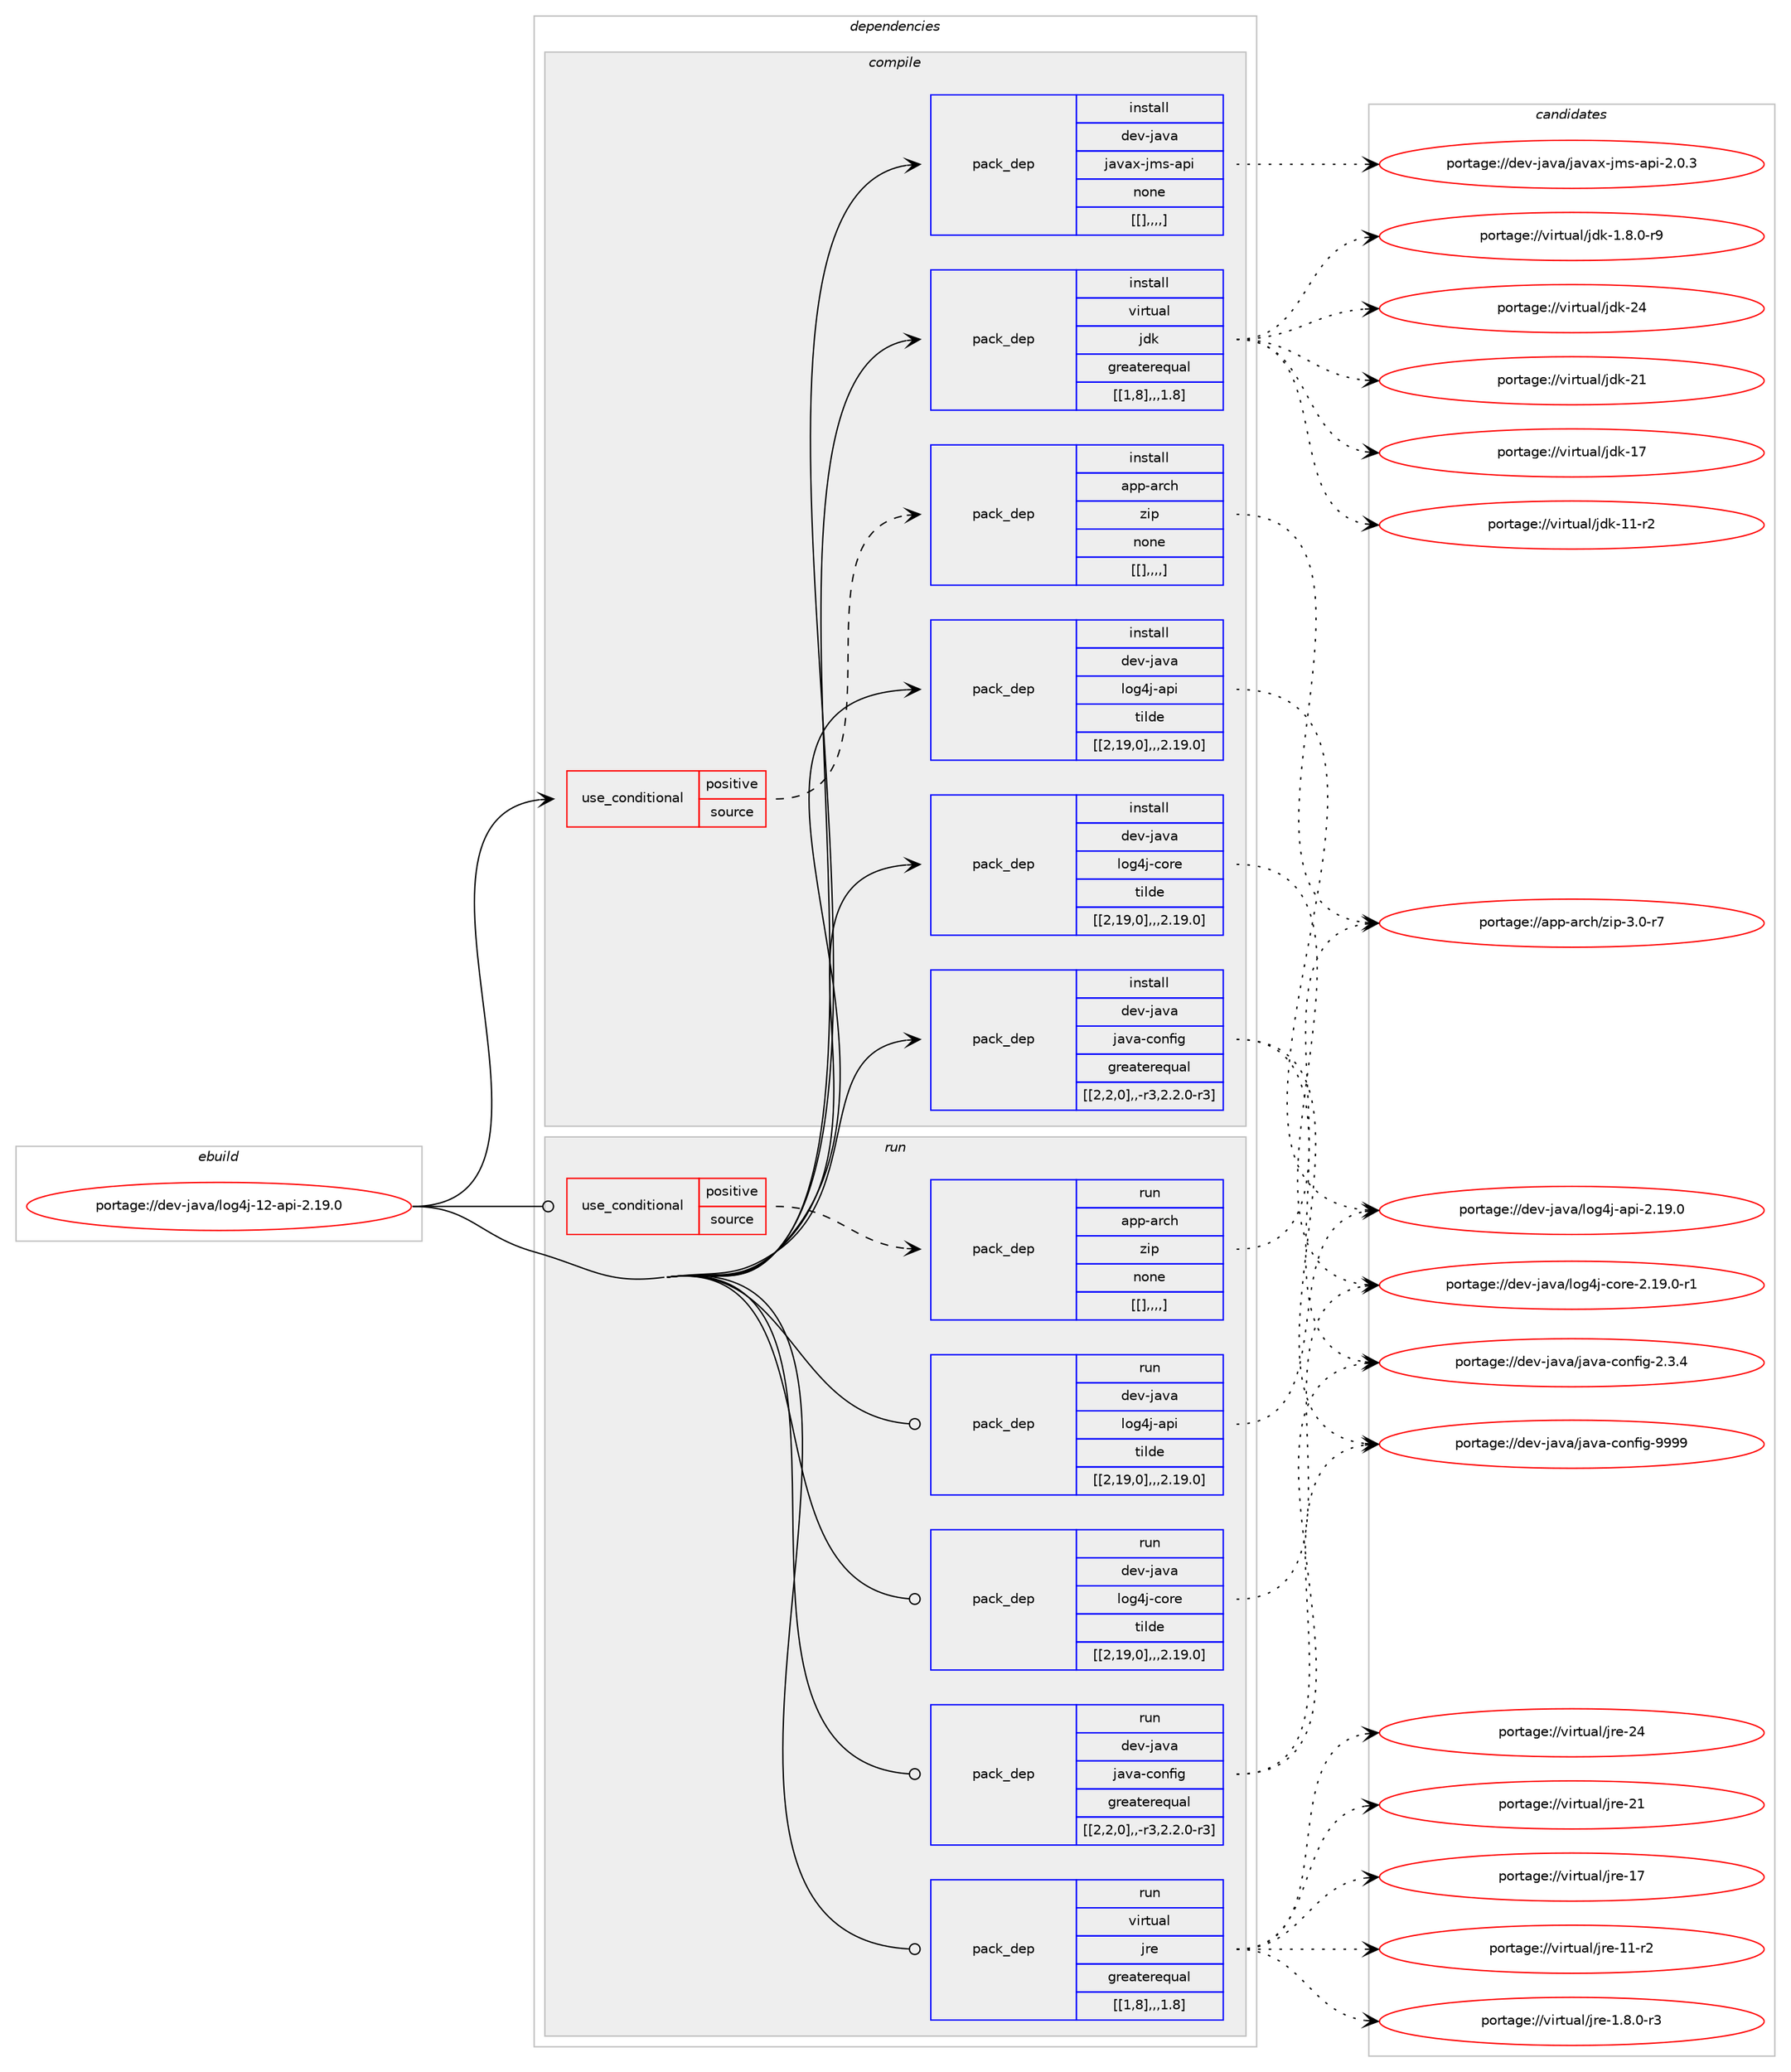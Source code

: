 digraph prolog {

# *************
# Graph options
# *************

newrank=true;
concentrate=true;
compound=true;
graph [rankdir=LR,fontname=Helvetica,fontsize=10,ranksep=1.5];#, ranksep=2.5, nodesep=0.2];
edge  [arrowhead=vee];
node  [fontname=Helvetica,fontsize=10];

# **********
# The ebuild
# **********

subgraph cluster_leftcol {
color=gray;
label=<<i>ebuild</i>>;
id [label="portage://dev-java/log4j-12-api-2.19.0", color=red, width=4, href="../dev-java/log4j-12-api-2.19.0.svg"];
}

# ****************
# The dependencies
# ****************

subgraph cluster_midcol {
color=gray;
label=<<i>dependencies</i>>;
subgraph cluster_compile {
fillcolor="#eeeeee";
style=filled;
label=<<i>compile</i>>;
subgraph cond22579 {
dependency96335 [label=<<TABLE BORDER="0" CELLBORDER="1" CELLSPACING="0" CELLPADDING="4"><TR><TD ROWSPAN="3" CELLPADDING="10">use_conditional</TD></TR><TR><TD>positive</TD></TR><TR><TD>source</TD></TR></TABLE>>, shape=none, color=red];
subgraph pack72704 {
dependency96336 [label=<<TABLE BORDER="0" CELLBORDER="1" CELLSPACING="0" CELLPADDING="4" WIDTH="220"><TR><TD ROWSPAN="6" CELLPADDING="30">pack_dep</TD></TR><TR><TD WIDTH="110">install</TD></TR><TR><TD>app-arch</TD></TR><TR><TD>zip</TD></TR><TR><TD>none</TD></TR><TR><TD>[[],,,,]</TD></TR></TABLE>>, shape=none, color=blue];
}
dependency96335:e -> dependency96336:w [weight=20,style="dashed",arrowhead="vee"];
}
id:e -> dependency96335:w [weight=20,style="solid",arrowhead="vee"];
subgraph pack72705 {
dependency96337 [label=<<TABLE BORDER="0" CELLBORDER="1" CELLSPACING="0" CELLPADDING="4" WIDTH="220"><TR><TD ROWSPAN="6" CELLPADDING="30">pack_dep</TD></TR><TR><TD WIDTH="110">install</TD></TR><TR><TD>dev-java</TD></TR><TR><TD>java-config</TD></TR><TR><TD>greaterequal</TD></TR><TR><TD>[[2,2,0],,-r3,2.2.0-r3]</TD></TR></TABLE>>, shape=none, color=blue];
}
id:e -> dependency96337:w [weight=20,style="solid",arrowhead="vee"];
subgraph pack72706 {
dependency96338 [label=<<TABLE BORDER="0" CELLBORDER="1" CELLSPACING="0" CELLPADDING="4" WIDTH="220"><TR><TD ROWSPAN="6" CELLPADDING="30">pack_dep</TD></TR><TR><TD WIDTH="110">install</TD></TR><TR><TD>dev-java</TD></TR><TR><TD>javax-jms-api</TD></TR><TR><TD>none</TD></TR><TR><TD>[[],,,,]</TD></TR></TABLE>>, shape=none, color=blue];
}
id:e -> dependency96338:w [weight=20,style="solid",arrowhead="vee"];
subgraph pack72707 {
dependency96339 [label=<<TABLE BORDER="0" CELLBORDER="1" CELLSPACING="0" CELLPADDING="4" WIDTH="220"><TR><TD ROWSPAN="6" CELLPADDING="30">pack_dep</TD></TR><TR><TD WIDTH="110">install</TD></TR><TR><TD>dev-java</TD></TR><TR><TD>log4j-api</TD></TR><TR><TD>tilde</TD></TR><TR><TD>[[2,19,0],,,2.19.0]</TD></TR></TABLE>>, shape=none, color=blue];
}
id:e -> dependency96339:w [weight=20,style="solid",arrowhead="vee"];
subgraph pack72708 {
dependency96340 [label=<<TABLE BORDER="0" CELLBORDER="1" CELLSPACING="0" CELLPADDING="4" WIDTH="220"><TR><TD ROWSPAN="6" CELLPADDING="30">pack_dep</TD></TR><TR><TD WIDTH="110">install</TD></TR><TR><TD>dev-java</TD></TR><TR><TD>log4j-core</TD></TR><TR><TD>tilde</TD></TR><TR><TD>[[2,19,0],,,2.19.0]</TD></TR></TABLE>>, shape=none, color=blue];
}
id:e -> dependency96340:w [weight=20,style="solid",arrowhead="vee"];
subgraph pack72709 {
dependency96341 [label=<<TABLE BORDER="0" CELLBORDER="1" CELLSPACING="0" CELLPADDING="4" WIDTH="220"><TR><TD ROWSPAN="6" CELLPADDING="30">pack_dep</TD></TR><TR><TD WIDTH="110">install</TD></TR><TR><TD>virtual</TD></TR><TR><TD>jdk</TD></TR><TR><TD>greaterequal</TD></TR><TR><TD>[[1,8],,,1.8]</TD></TR></TABLE>>, shape=none, color=blue];
}
id:e -> dependency96341:w [weight=20,style="solid",arrowhead="vee"];
}
subgraph cluster_compileandrun {
fillcolor="#eeeeee";
style=filled;
label=<<i>compile and run</i>>;
}
subgraph cluster_run {
fillcolor="#eeeeee";
style=filled;
label=<<i>run</i>>;
subgraph cond22580 {
dependency96342 [label=<<TABLE BORDER="0" CELLBORDER="1" CELLSPACING="0" CELLPADDING="4"><TR><TD ROWSPAN="3" CELLPADDING="10">use_conditional</TD></TR><TR><TD>positive</TD></TR><TR><TD>source</TD></TR></TABLE>>, shape=none, color=red];
subgraph pack72710 {
dependency96343 [label=<<TABLE BORDER="0" CELLBORDER="1" CELLSPACING="0" CELLPADDING="4" WIDTH="220"><TR><TD ROWSPAN="6" CELLPADDING="30">pack_dep</TD></TR><TR><TD WIDTH="110">run</TD></TR><TR><TD>app-arch</TD></TR><TR><TD>zip</TD></TR><TR><TD>none</TD></TR><TR><TD>[[],,,,]</TD></TR></TABLE>>, shape=none, color=blue];
}
dependency96342:e -> dependency96343:w [weight=20,style="dashed",arrowhead="vee"];
}
id:e -> dependency96342:w [weight=20,style="solid",arrowhead="odot"];
subgraph pack72711 {
dependency96344 [label=<<TABLE BORDER="0" CELLBORDER="1" CELLSPACING="0" CELLPADDING="4" WIDTH="220"><TR><TD ROWSPAN="6" CELLPADDING="30">pack_dep</TD></TR><TR><TD WIDTH="110">run</TD></TR><TR><TD>dev-java</TD></TR><TR><TD>java-config</TD></TR><TR><TD>greaterequal</TD></TR><TR><TD>[[2,2,0],,-r3,2.2.0-r3]</TD></TR></TABLE>>, shape=none, color=blue];
}
id:e -> dependency96344:w [weight=20,style="solid",arrowhead="odot"];
subgraph pack72712 {
dependency96345 [label=<<TABLE BORDER="0" CELLBORDER="1" CELLSPACING="0" CELLPADDING="4" WIDTH="220"><TR><TD ROWSPAN="6" CELLPADDING="30">pack_dep</TD></TR><TR><TD WIDTH="110">run</TD></TR><TR><TD>dev-java</TD></TR><TR><TD>log4j-api</TD></TR><TR><TD>tilde</TD></TR><TR><TD>[[2,19,0],,,2.19.0]</TD></TR></TABLE>>, shape=none, color=blue];
}
id:e -> dependency96345:w [weight=20,style="solid",arrowhead="odot"];
subgraph pack72713 {
dependency96346 [label=<<TABLE BORDER="0" CELLBORDER="1" CELLSPACING="0" CELLPADDING="4" WIDTH="220"><TR><TD ROWSPAN="6" CELLPADDING="30">pack_dep</TD></TR><TR><TD WIDTH="110">run</TD></TR><TR><TD>dev-java</TD></TR><TR><TD>log4j-core</TD></TR><TR><TD>tilde</TD></TR><TR><TD>[[2,19,0],,,2.19.0]</TD></TR></TABLE>>, shape=none, color=blue];
}
id:e -> dependency96346:w [weight=20,style="solid",arrowhead="odot"];
subgraph pack72714 {
dependency96347 [label=<<TABLE BORDER="0" CELLBORDER="1" CELLSPACING="0" CELLPADDING="4" WIDTH="220"><TR><TD ROWSPAN="6" CELLPADDING="30">pack_dep</TD></TR><TR><TD WIDTH="110">run</TD></TR><TR><TD>virtual</TD></TR><TR><TD>jre</TD></TR><TR><TD>greaterequal</TD></TR><TR><TD>[[1,8],,,1.8]</TD></TR></TABLE>>, shape=none, color=blue];
}
id:e -> dependency96347:w [weight=20,style="solid",arrowhead="odot"];
}
}

# **************
# The candidates
# **************

subgraph cluster_choices {
rank=same;
color=gray;
label=<<i>candidates</i>>;

subgraph choice72704 {
color=black;
nodesep=1;
choice9711211245971149910447122105112455146484511455 [label="portage://app-arch/zip-3.0-r7", color=red, width=4,href="../app-arch/zip-3.0-r7.svg"];
dependency96336:e -> choice9711211245971149910447122105112455146484511455:w [style=dotted,weight="100"];
}
subgraph choice72705 {
color=black;
nodesep=1;
choice10010111845106971189747106971189745991111101021051034557575757 [label="portage://dev-java/java-config-9999", color=red, width=4,href="../dev-java/java-config-9999.svg"];
choice1001011184510697118974710697118974599111110102105103455046514652 [label="portage://dev-java/java-config-2.3.4", color=red, width=4,href="../dev-java/java-config-2.3.4.svg"];
dependency96337:e -> choice10010111845106971189747106971189745991111101021051034557575757:w [style=dotted,weight="100"];
dependency96337:e -> choice1001011184510697118974710697118974599111110102105103455046514652:w [style=dotted,weight="100"];
}
subgraph choice72706 {
color=black;
nodesep=1;
choice100101118451069711897471069711897120451061091154597112105455046484651 [label="portage://dev-java/javax-jms-api-2.0.3", color=red, width=4,href="../dev-java/javax-jms-api-2.0.3.svg"];
dependency96338:e -> choice100101118451069711897471069711897120451061091154597112105455046484651:w [style=dotted,weight="100"];
}
subgraph choice72707 {
color=black;
nodesep=1;
choice1001011184510697118974710811110352106459711210545504649574648 [label="portage://dev-java/log4j-api-2.19.0", color=red, width=4,href="../dev-java/log4j-api-2.19.0.svg"];
dependency96339:e -> choice1001011184510697118974710811110352106459711210545504649574648:w [style=dotted,weight="100"];
}
subgraph choice72708 {
color=black;
nodesep=1;
choice10010111845106971189747108111103521064599111114101455046495746484511449 [label="portage://dev-java/log4j-core-2.19.0-r1", color=red, width=4,href="../dev-java/log4j-core-2.19.0-r1.svg"];
dependency96340:e -> choice10010111845106971189747108111103521064599111114101455046495746484511449:w [style=dotted,weight="100"];
}
subgraph choice72709 {
color=black;
nodesep=1;
choice1181051141161179710847106100107455052 [label="portage://virtual/jdk-24", color=red, width=4,href="../virtual/jdk-24.svg"];
choice1181051141161179710847106100107455049 [label="portage://virtual/jdk-21", color=red, width=4,href="../virtual/jdk-21.svg"];
choice1181051141161179710847106100107454955 [label="portage://virtual/jdk-17", color=red, width=4,href="../virtual/jdk-17.svg"];
choice11810511411611797108471061001074549494511450 [label="portage://virtual/jdk-11-r2", color=red, width=4,href="../virtual/jdk-11-r2.svg"];
choice11810511411611797108471061001074549465646484511457 [label="portage://virtual/jdk-1.8.0-r9", color=red, width=4,href="../virtual/jdk-1.8.0-r9.svg"];
dependency96341:e -> choice1181051141161179710847106100107455052:w [style=dotted,weight="100"];
dependency96341:e -> choice1181051141161179710847106100107455049:w [style=dotted,weight="100"];
dependency96341:e -> choice1181051141161179710847106100107454955:w [style=dotted,weight="100"];
dependency96341:e -> choice11810511411611797108471061001074549494511450:w [style=dotted,weight="100"];
dependency96341:e -> choice11810511411611797108471061001074549465646484511457:w [style=dotted,weight="100"];
}
subgraph choice72710 {
color=black;
nodesep=1;
choice9711211245971149910447122105112455146484511455 [label="portage://app-arch/zip-3.0-r7", color=red, width=4,href="../app-arch/zip-3.0-r7.svg"];
dependency96343:e -> choice9711211245971149910447122105112455146484511455:w [style=dotted,weight="100"];
}
subgraph choice72711 {
color=black;
nodesep=1;
choice10010111845106971189747106971189745991111101021051034557575757 [label="portage://dev-java/java-config-9999", color=red, width=4,href="../dev-java/java-config-9999.svg"];
choice1001011184510697118974710697118974599111110102105103455046514652 [label="portage://dev-java/java-config-2.3.4", color=red, width=4,href="../dev-java/java-config-2.3.4.svg"];
dependency96344:e -> choice10010111845106971189747106971189745991111101021051034557575757:w [style=dotted,weight="100"];
dependency96344:e -> choice1001011184510697118974710697118974599111110102105103455046514652:w [style=dotted,weight="100"];
}
subgraph choice72712 {
color=black;
nodesep=1;
choice1001011184510697118974710811110352106459711210545504649574648 [label="portage://dev-java/log4j-api-2.19.0", color=red, width=4,href="../dev-java/log4j-api-2.19.0.svg"];
dependency96345:e -> choice1001011184510697118974710811110352106459711210545504649574648:w [style=dotted,weight="100"];
}
subgraph choice72713 {
color=black;
nodesep=1;
choice10010111845106971189747108111103521064599111114101455046495746484511449 [label="portage://dev-java/log4j-core-2.19.0-r1", color=red, width=4,href="../dev-java/log4j-core-2.19.0-r1.svg"];
dependency96346:e -> choice10010111845106971189747108111103521064599111114101455046495746484511449:w [style=dotted,weight="100"];
}
subgraph choice72714 {
color=black;
nodesep=1;
choice1181051141161179710847106114101455052 [label="portage://virtual/jre-24", color=red, width=4,href="../virtual/jre-24.svg"];
choice1181051141161179710847106114101455049 [label="portage://virtual/jre-21", color=red, width=4,href="../virtual/jre-21.svg"];
choice1181051141161179710847106114101454955 [label="portage://virtual/jre-17", color=red, width=4,href="../virtual/jre-17.svg"];
choice11810511411611797108471061141014549494511450 [label="portage://virtual/jre-11-r2", color=red, width=4,href="../virtual/jre-11-r2.svg"];
choice11810511411611797108471061141014549465646484511451 [label="portage://virtual/jre-1.8.0-r3", color=red, width=4,href="../virtual/jre-1.8.0-r3.svg"];
dependency96347:e -> choice1181051141161179710847106114101455052:w [style=dotted,weight="100"];
dependency96347:e -> choice1181051141161179710847106114101455049:w [style=dotted,weight="100"];
dependency96347:e -> choice1181051141161179710847106114101454955:w [style=dotted,weight="100"];
dependency96347:e -> choice11810511411611797108471061141014549494511450:w [style=dotted,weight="100"];
dependency96347:e -> choice11810511411611797108471061141014549465646484511451:w [style=dotted,weight="100"];
}
}

}
